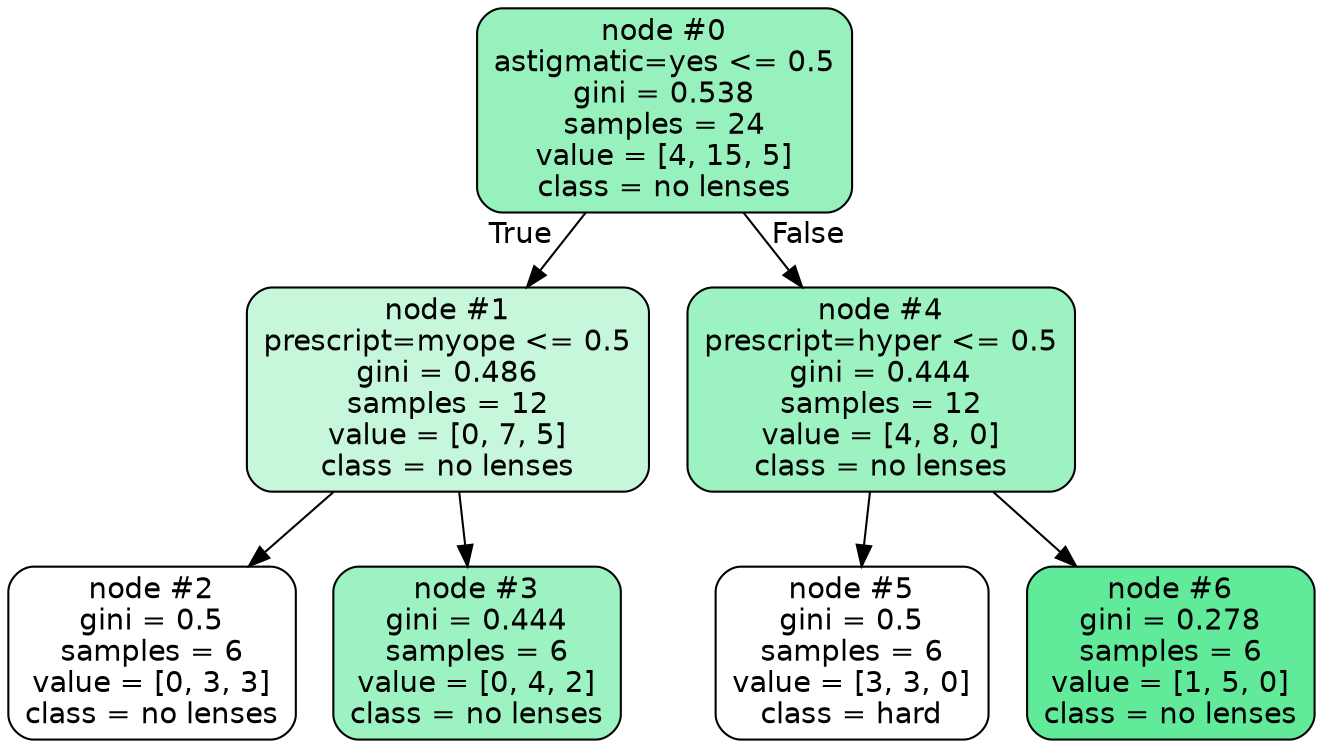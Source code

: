digraph Tree {
node [shape=box, style="filled, rounded", color="black", fontname=helvetica] ;
edge [fontname=helvetica] ;
0 [label="node #0\nastigmatic=yes <= 0.5\ngini = 0.538\nsamples = 24\nvalue = [4, 15, 5]\nclass = no lenses", fillcolor="#39e58186"] ;
1 [label="node #1\nprescript=myope <= 0.5\ngini = 0.486\nsamples = 12\nvalue = [0, 7, 5]\nclass = no lenses", fillcolor="#39e58149"] ;
0 -> 1 [labeldistance=2.5, labelangle=45, headlabel="True"] ;
2 [label="node #2\ngini = 0.5\nsamples = 6\nvalue = [0, 3, 3]\nclass = no lenses", fillcolor="#39e58100"] ;
1 -> 2 ;
3 [label="node #3\ngini = 0.444\nsamples = 6\nvalue = [0, 4, 2]\nclass = no lenses", fillcolor="#39e5817f"] ;
1 -> 3 ;
4 [label="node #4\nprescript=hyper <= 0.5\ngini = 0.444\nsamples = 12\nvalue = [4, 8, 0]\nclass = no lenses", fillcolor="#39e5817f"] ;
0 -> 4 [labeldistance=2.5, labelangle=-45, headlabel="False"] ;
5 [label="node #5\ngini = 0.5\nsamples = 6\nvalue = [3, 3, 0]\nclass = hard", fillcolor="#e5813900"] ;
4 -> 5 ;
6 [label="node #6\ngini = 0.278\nsamples = 6\nvalue = [1, 5, 0]\nclass = no lenses", fillcolor="#39e581cc"] ;
4 -> 6 ;
}